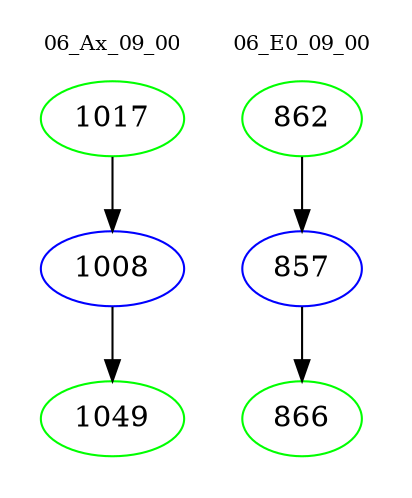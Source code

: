 digraph{
subgraph cluster_0 {
color = white
label = "06_Ax_09_00";
fontsize=10;
T0_1017 [label="1017", color="green"]
T0_1017 -> T0_1008 [color="black"]
T0_1008 [label="1008", color="blue"]
T0_1008 -> T0_1049 [color="black"]
T0_1049 [label="1049", color="green"]
}
subgraph cluster_1 {
color = white
label = "06_E0_09_00";
fontsize=10;
T1_862 [label="862", color="green"]
T1_862 -> T1_857 [color="black"]
T1_857 [label="857", color="blue"]
T1_857 -> T1_866 [color="black"]
T1_866 [label="866", color="green"]
}
}
